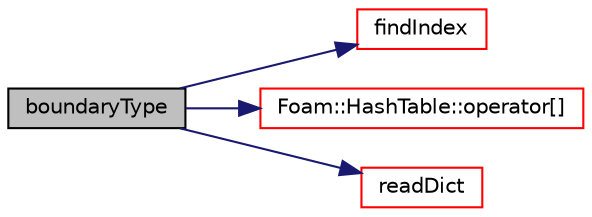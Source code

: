 digraph "boundaryType"
{
  bgcolor="transparent";
  edge [fontname="Helvetica",fontsize="10",labelfontname="Helvetica",labelfontsize="10"];
  node [fontname="Helvetica",fontsize="10",shape=record];
  rankdir="LR";
  Node1 [label="boundaryType",height=0.2,width=0.4,color="black", fillcolor="grey75", style="filled", fontcolor="black"];
  Node1 -> Node2 [color="midnightblue",fontsize="10",style="solid",fontname="Helvetica"];
  Node2 [label="findIndex",height=0.2,width=0.4,color="red",URL="$a00152.html#a3ef67347f60b60a6ce42d7b35fb7a1ed",tooltip="Return index corresponding to patch &#39;name&#39;. "];
  Node1 -> Node3 [color="midnightblue",fontsize="10",style="solid",fontname="Helvetica"];
  Node3 [label="Foam::HashTable::operator[]",height=0.2,width=0.4,color="red",URL="$a01001.html#a0f391005bd88b6a50dd7eb25e2aa15a1",tooltip="Find and return a hashedEntry. "];
  Node1 -> Node4 [color="midnightblue",fontsize="10",style="solid",fontname="Helvetica"];
  Node4 [label="readDict",height=0.2,width=0.4,color="red",URL="$a00152.html#ac54ace7467d79653dee278077fb187b6",tooltip="Read constant/boundaryRegion. "];
}
